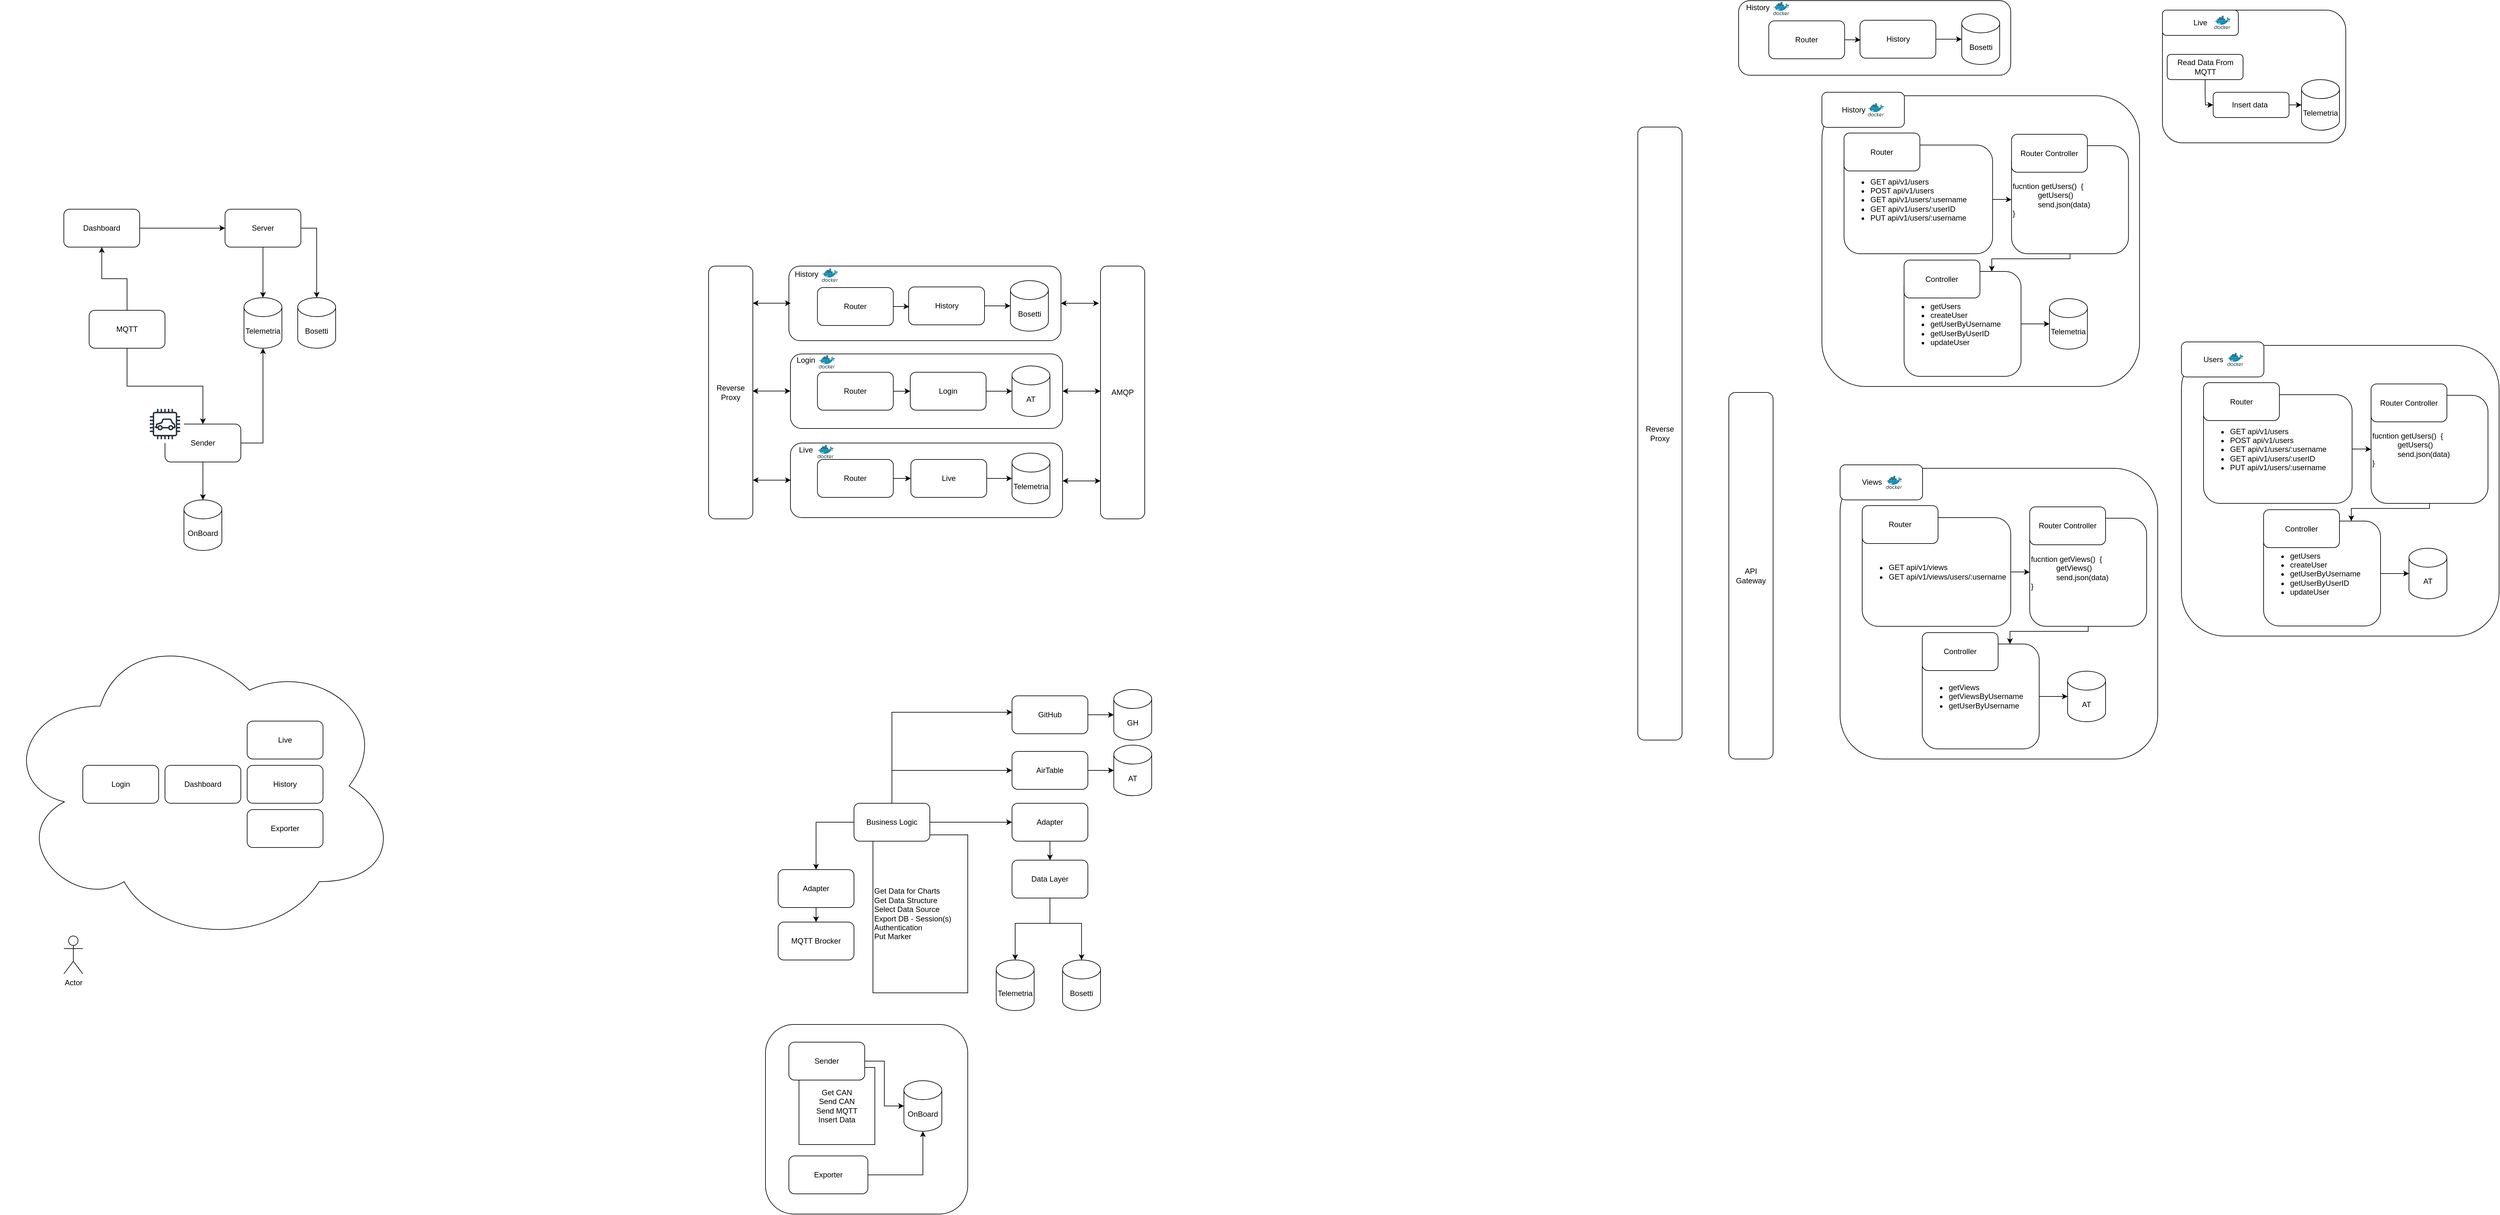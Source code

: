 <mxfile version="14.4.9" type="device"><diagram id="OLrGYEf47lAQ2E7xzSmT" name="Page-1"><mxGraphModel dx="4311" dy="2338" grid="1" gridSize="10" guides="1" tooltips="1" connect="1" arrows="1" fold="1" page="1" pageScale="1" pageWidth="850" pageHeight="1100" math="0" shadow="0"><root><mxCell id="0"/><mxCell id="1" parent="0"/><mxCell id="Q4ddRCu_6vm57bFwI37p-46" value="" style="rounded=1;whiteSpace=wrap;html=1;fillColor=none;" vertex="1" parent="1"><mxGeometry x="3430" y="-414.5" width="502.5" height="460" as="geometry"/></mxCell><mxCell id="Q4ddRCu_6vm57bFwI37p-58" value="" style="rounded=1;whiteSpace=wrap;html=1;fillColor=none;" vertex="1" parent="1"><mxGeometry x="2890" y="-220" width="502.5" height="460" as="geometry"/></mxCell><mxCell id="Q4ddRCu_6vm57bFwI37p-43" value="" style="edgeStyle=orthogonalEdgeStyle;rounded=0;orthogonalLoop=1;jettySize=auto;html=1;" edge="1" parent="1" source="Q4ddRCu_6vm57bFwI37p-39" target="Q4ddRCu_6vm57bFwI37p-40"><mxGeometry relative="1" as="geometry"/></mxCell><mxCell id="Q4ddRCu_6vm57bFwI37p-39" value="&lt;div style=&quot;text-align: justify&quot;&gt;&lt;ul&gt;&lt;li&gt;&lt;span&gt;GET api/v1/users&lt;/span&gt;&lt;/li&gt;&lt;li&gt;&lt;span&gt;POST api/v1/users&lt;/span&gt;&lt;/li&gt;&lt;li&gt;&lt;span&gt;GET api/v1/users/:username&lt;/span&gt;&lt;/li&gt;&lt;li&gt;&lt;span&gt;GET api/v1/users/:userID&lt;/span&gt;&lt;/li&gt;&lt;li&gt;&lt;span&gt;PUT api/v1/users/:username&lt;/span&gt;&lt;/li&gt;&lt;/ul&gt;&lt;/div&gt;" style="rounded=1;whiteSpace=wrap;html=1;align=left;" vertex="1" parent="1"><mxGeometry x="3465" y="-336.5" width="235" height="172" as="geometry"/></mxCell><mxCell id="Q4ddRCu_6vm57bFwI37p-38" value="" style="rounded=1;whiteSpace=wrap;html=1;fillColor=none;" vertex="1" parent="1"><mxGeometry x="3400" y="-945" width="290" height="210" as="geometry"/></mxCell><mxCell id="AoLztbrD8R_S6kmAyxuV-13" value="" style="rounded=1;whiteSpace=wrap;html=1;" parent="1" vertex="1"><mxGeometry x="1229.5" y="-401" width="430.5" height="118" as="geometry"/></mxCell><mxCell id="AoLztbrD8R_S6kmAyxuV-14" value="" style="rounded=1;whiteSpace=wrap;html=1;" parent="1" vertex="1"><mxGeometry x="1227" y="-540" width="430.5" height="118" as="geometry"/></mxCell><mxCell id="AoLztbrD8R_S6kmAyxuV-12" value="" style="rounded=1;whiteSpace=wrap;html=1;" parent="1" vertex="1"><mxGeometry x="1229.5" y="-260" width="430.5" height="118" as="geometry"/></mxCell><mxCell id="NQgidzCqqt5O9EqtgwEN-80" value="" style="rounded=1;whiteSpace=wrap;html=1;" parent="1" vertex="1"><mxGeometry x="1190" y="660" width="320" height="300" as="geometry"/></mxCell><mxCell id="NQgidzCqqt5O9EqtgwEN-123" value="Get CAN&lt;br&gt;Send CAN&lt;br&gt;Send MQTT&lt;br&gt;Insert Data&lt;br&gt;" style="rounded=0;whiteSpace=wrap;html=1;" parent="1" vertex="1"><mxGeometry x="1243" y="728" width="120" height="122" as="geometry"/></mxCell><mxCell id="NQgidzCqqt5O9EqtgwEN-109" value="Get Data for Charts&lt;br&gt;Get Data Structure&lt;br&gt;Select Data Source&lt;br&gt;Export DB - Session(s)&lt;br&gt;Authentication&lt;br&gt;Put Marker" style="rounded=0;whiteSpace=wrap;html=1;align=left;" parent="1" vertex="1"><mxGeometry x="1360" y="360" width="150" height="250" as="geometry"/></mxCell><mxCell id="NQgidzCqqt5O9EqtgwEN-97" value="" style="ellipse;shape=cloud;whiteSpace=wrap;html=1;" parent="1" vertex="1"><mxGeometry x="-20" y="30" width="630" height="505" as="geometry"/></mxCell><mxCell id="NQgidzCqqt5O9EqtgwEN-10" style="edgeStyle=orthogonalEdgeStyle;rounded=0;orthogonalLoop=1;jettySize=auto;html=1;entryX=0.5;entryY=1;entryDx=0;entryDy=0;entryPerimeter=0;" parent="1" source="NQgidzCqqt5O9EqtgwEN-1" target="NQgidzCqqt5O9EqtgwEN-4" edge="1"><mxGeometry relative="1" as="geometry"/></mxCell><mxCell id="NQgidzCqqt5O9EqtgwEN-25" style="edgeStyle=orthogonalEdgeStyle;rounded=0;orthogonalLoop=1;jettySize=auto;html=1;" parent="1" source="NQgidzCqqt5O9EqtgwEN-1" edge="1"><mxGeometry relative="1" as="geometry"><mxPoint x="300" y="-170" as="targetPoint"/></mxGeometry></mxCell><mxCell id="NQgidzCqqt5O9EqtgwEN-1" value="Sender" style="rounded=1;whiteSpace=wrap;html=1;" parent="1" vertex="1"><mxGeometry x="240" y="-290" width="120" height="60" as="geometry"/></mxCell><mxCell id="NQgidzCqqt5O9EqtgwEN-2" value="" style="outlineConnect=0;fontColor=#232F3E;gradientColor=none;strokeColor=#232F3E;fillColor=#ffffff;dashed=0;verticalLabelPosition=bottom;verticalAlign=top;align=center;html=1;fontSize=12;fontStyle=0;aspect=fixed;shape=mxgraph.aws4.resourceIcon;resIcon=mxgraph.aws4.car;" parent="1" vertex="1"><mxGeometry x="210" y="-320" width="60" height="60" as="geometry"/></mxCell><mxCell id="NQgidzCqqt5O9EqtgwEN-9" style="edgeStyle=orthogonalEdgeStyle;rounded=0;orthogonalLoop=1;jettySize=auto;html=1;" parent="1" source="NQgidzCqqt5O9EqtgwEN-3" target="NQgidzCqqt5O9EqtgwEN-5" edge="1"><mxGeometry relative="1" as="geometry"/></mxCell><mxCell id="NQgidzCqqt5O9EqtgwEN-3" value="Dashboard" style="rounded=1;whiteSpace=wrap;html=1;" parent="1" vertex="1"><mxGeometry x="80" y="-630" width="120" height="60" as="geometry"/></mxCell><mxCell id="NQgidzCqqt5O9EqtgwEN-4" value="Telemetria" style="shape=cylinder3;whiteSpace=wrap;html=1;boundedLbl=1;backgroundOutline=1;size=15;" parent="1" vertex="1"><mxGeometry x="365" y="-490" width="60" height="80" as="geometry"/></mxCell><mxCell id="NQgidzCqqt5O9EqtgwEN-11" style="edgeStyle=orthogonalEdgeStyle;rounded=0;orthogonalLoop=1;jettySize=auto;html=1;" parent="1" source="NQgidzCqqt5O9EqtgwEN-5" target="NQgidzCqqt5O9EqtgwEN-4" edge="1"><mxGeometry relative="1" as="geometry"/></mxCell><mxCell id="NQgidzCqqt5O9EqtgwEN-24" style="edgeStyle=orthogonalEdgeStyle;rounded=0;orthogonalLoop=1;jettySize=auto;html=1;" parent="1" source="NQgidzCqqt5O9EqtgwEN-5" target="NQgidzCqqt5O9EqtgwEN-23" edge="1"><mxGeometry relative="1" as="geometry"><Array as="points"><mxPoint x="480" y="-600"/></Array></mxGeometry></mxCell><mxCell id="NQgidzCqqt5O9EqtgwEN-5" value="Server" style="rounded=1;whiteSpace=wrap;html=1;" parent="1" vertex="1"><mxGeometry x="335" y="-630" width="120" height="60" as="geometry"/></mxCell><mxCell id="NQgidzCqqt5O9EqtgwEN-7" style="edgeStyle=orthogonalEdgeStyle;rounded=0;orthogonalLoop=1;jettySize=auto;html=1;" parent="1" source="NQgidzCqqt5O9EqtgwEN-6" target="NQgidzCqqt5O9EqtgwEN-3" edge="1"><mxGeometry relative="1" as="geometry"/></mxCell><mxCell id="NQgidzCqqt5O9EqtgwEN-8" style="edgeStyle=orthogonalEdgeStyle;rounded=0;orthogonalLoop=1;jettySize=auto;html=1;" parent="1" source="NQgidzCqqt5O9EqtgwEN-6" target="NQgidzCqqt5O9EqtgwEN-1" edge="1"><mxGeometry relative="1" as="geometry"/></mxCell><mxCell id="NQgidzCqqt5O9EqtgwEN-6" value="MQTT" style="rounded=1;whiteSpace=wrap;html=1;" parent="1" vertex="1"><mxGeometry x="120" y="-470" width="120" height="60" as="geometry"/></mxCell><mxCell id="NQgidzCqqt5O9EqtgwEN-23" value="Bosetti" style="shape=cylinder3;whiteSpace=wrap;html=1;boundedLbl=1;backgroundOutline=1;size=15;" parent="1" vertex="1"><mxGeometry x="450" y="-490" width="60" height="80" as="geometry"/></mxCell><mxCell id="NQgidzCqqt5O9EqtgwEN-26" value="OnBoard" style="shape=cylinder3;whiteSpace=wrap;html=1;boundedLbl=1;backgroundOutline=1;size=15;" parent="1" vertex="1"><mxGeometry x="270" y="-170" width="60" height="80" as="geometry"/></mxCell><mxCell id="NQgidzCqqt5O9EqtgwEN-32" value="Login" style="rounded=1;whiteSpace=wrap;html=1;" parent="1" vertex="1"><mxGeometry x="110" y="250" width="120" height="60" as="geometry"/></mxCell><mxCell id="NQgidzCqqt5O9EqtgwEN-33" value="Telemetria" style="shape=cylinder3;whiteSpace=wrap;html=1;boundedLbl=1;backgroundOutline=1;size=15;" parent="1" vertex="1"><mxGeometry x="1555" y="558" width="60" height="80" as="geometry"/></mxCell><mxCell id="NQgidzCqqt5O9EqtgwEN-51" style="edgeStyle=orthogonalEdgeStyle;rounded=0;orthogonalLoop=1;jettySize=auto;html=1;" parent="1" source="NQgidzCqqt5O9EqtgwEN-36" target="NQgidzCqqt5O9EqtgwEN-49" edge="1"><mxGeometry relative="1" as="geometry"/></mxCell><mxCell id="NQgidzCqqt5O9EqtgwEN-62" style="edgeStyle=orthogonalEdgeStyle;rounded=0;orthogonalLoop=1;jettySize=auto;html=1;entryX=0.003;entryY=0.434;entryDx=0;entryDy=0;entryPerimeter=0;" parent="1" source="NQgidzCqqt5O9EqtgwEN-36" target="NQgidzCqqt5O9EqtgwEN-61" edge="1"><mxGeometry relative="1" as="geometry"><Array as="points"><mxPoint x="1390" y="166"/></Array></mxGeometry></mxCell><mxCell id="NQgidzCqqt5O9EqtgwEN-108" style="edgeStyle=orthogonalEdgeStyle;rounded=0;orthogonalLoop=1;jettySize=auto;html=1;entryX=0;entryY=0.5;entryDx=0;entryDy=0;" parent="1" source="NQgidzCqqt5O9EqtgwEN-36" target="NQgidzCqqt5O9EqtgwEN-58" edge="1"><mxGeometry relative="1" as="geometry"><Array as="points"><mxPoint x="1390" y="258"/></Array></mxGeometry></mxCell><mxCell id="NQgidzCqqt5O9EqtgwEN-125" style="edgeStyle=orthogonalEdgeStyle;rounded=0;orthogonalLoop=1;jettySize=auto;html=1;" parent="1" source="NQgidzCqqt5O9EqtgwEN-36" target="NQgidzCqqt5O9EqtgwEN-117" edge="1"><mxGeometry relative="1" as="geometry"><Array as="points"><mxPoint x="1270" y="340"/></Array></mxGeometry></mxCell><mxCell id="NQgidzCqqt5O9EqtgwEN-36" value="Business Logic" style="rounded=1;whiteSpace=wrap;html=1;" parent="1" vertex="1"><mxGeometry x="1330" y="310" width="120" height="60" as="geometry"/></mxCell><mxCell id="NQgidzCqqt5O9EqtgwEN-40" value="Bosetti" style="shape=cylinder3;whiteSpace=wrap;html=1;boundedLbl=1;backgroundOutline=1;size=15;" parent="1" vertex="1"><mxGeometry x="1660" y="558" width="60" height="80" as="geometry"/></mxCell><mxCell id="NQgidzCqqt5O9EqtgwEN-52" style="edgeStyle=orthogonalEdgeStyle;rounded=0;orthogonalLoop=1;jettySize=auto;html=1;" parent="1" source="NQgidzCqqt5O9EqtgwEN-49" target="NQgidzCqqt5O9EqtgwEN-50" edge="1"><mxGeometry relative="1" as="geometry"/></mxCell><mxCell id="NQgidzCqqt5O9EqtgwEN-49" value="Adapter" style="rounded=1;whiteSpace=wrap;html=1;" parent="1" vertex="1"><mxGeometry x="1580" y="310" width="120" height="60" as="geometry"/></mxCell><mxCell id="NQgidzCqqt5O9EqtgwEN-53" style="edgeStyle=orthogonalEdgeStyle;rounded=0;orthogonalLoop=1;jettySize=auto;html=1;entryX=0.5;entryY=0;entryDx=0;entryDy=0;entryPerimeter=0;" parent="1" source="NQgidzCqqt5O9EqtgwEN-50" target="NQgidzCqqt5O9EqtgwEN-40" edge="1"><mxGeometry relative="1" as="geometry"><Array as="points"><mxPoint x="1640" y="500"/><mxPoint x="1690" y="500"/></Array></mxGeometry></mxCell><mxCell id="NQgidzCqqt5O9EqtgwEN-54" style="edgeStyle=orthogonalEdgeStyle;rounded=0;orthogonalLoop=1;jettySize=auto;html=1;entryX=0.5;entryY=0;entryDx=0;entryDy=0;entryPerimeter=0;" parent="1" source="NQgidzCqqt5O9EqtgwEN-50" target="NQgidzCqqt5O9EqtgwEN-33" edge="1"><mxGeometry relative="1" as="geometry"><Array as="points"><mxPoint x="1640" y="500"/><mxPoint x="1585" y="500"/></Array></mxGeometry></mxCell><mxCell id="NQgidzCqqt5O9EqtgwEN-50" value="Data Layer" style="rounded=1;whiteSpace=wrap;html=1;" parent="1" vertex="1"><mxGeometry x="1580" y="400" width="120" height="60" as="geometry"/></mxCell><mxCell id="NQgidzCqqt5O9EqtgwEN-55" value="Dashboard" style="rounded=1;whiteSpace=wrap;html=1;" parent="1" vertex="1"><mxGeometry x="240" y="250" width="120" height="60" as="geometry"/></mxCell><mxCell id="NQgidzCqqt5O9EqtgwEN-64" style="edgeStyle=orthogonalEdgeStyle;rounded=0;orthogonalLoop=1;jettySize=auto;html=1;" parent="1" source="NQgidzCqqt5O9EqtgwEN-58" target="NQgidzCqqt5O9EqtgwEN-63" edge="1"><mxGeometry relative="1" as="geometry"/></mxCell><mxCell id="NQgidzCqqt5O9EqtgwEN-58" value="AirTable" style="rounded=1;whiteSpace=wrap;html=1;" parent="1" vertex="1"><mxGeometry x="1580" y="228" width="120" height="60" as="geometry"/></mxCell><mxCell id="NQgidzCqqt5O9EqtgwEN-107" style="edgeStyle=orthogonalEdgeStyle;rounded=0;orthogonalLoop=1;jettySize=auto;html=1;entryX=0;entryY=0.5;entryDx=0;entryDy=0;entryPerimeter=0;" parent="1" source="NQgidzCqqt5O9EqtgwEN-61" target="NQgidzCqqt5O9EqtgwEN-106" edge="1"><mxGeometry relative="1" as="geometry"/></mxCell><mxCell id="NQgidzCqqt5O9EqtgwEN-61" value="GitHub" style="rounded=1;whiteSpace=wrap;html=1;" parent="1" vertex="1"><mxGeometry x="1580" y="140" width="120" height="60" as="geometry"/></mxCell><mxCell id="NQgidzCqqt5O9EqtgwEN-63" value="AT" style="shape=cylinder3;whiteSpace=wrap;html=1;boundedLbl=1;backgroundOutline=1;size=15;" parent="1" vertex="1"><mxGeometry x="1741" y="218" width="60" height="80" as="geometry"/></mxCell><mxCell id="NQgidzCqqt5O9EqtgwEN-65" value="Live" style="rounded=1;whiteSpace=wrap;html=1;" parent="1" vertex="1"><mxGeometry x="370" y="180" width="120" height="60" as="geometry"/></mxCell><mxCell id="NQgidzCqqt5O9EqtgwEN-81" style="edgeStyle=orthogonalEdgeStyle;rounded=0;orthogonalLoop=1;jettySize=auto;html=1;entryX=0;entryY=0.5;entryDx=0;entryDy=0;entryPerimeter=0;" parent="1" source="NQgidzCqqt5O9EqtgwEN-82" target="NQgidzCqqt5O9EqtgwEN-84" edge="1"><mxGeometry relative="1" as="geometry"/></mxCell><mxCell id="NQgidzCqqt5O9EqtgwEN-82" value="Sender" style="rounded=1;whiteSpace=wrap;html=1;" parent="1" vertex="1"><mxGeometry x="1227" y="688" width="120" height="60" as="geometry"/></mxCell><mxCell id="NQgidzCqqt5O9EqtgwEN-84" value="OnBoard" style="shape=cylinder3;whiteSpace=wrap;html=1;boundedLbl=1;backgroundOutline=1;size=15;" parent="1" vertex="1"><mxGeometry x="1409" y="749" width="60" height="80" as="geometry"/></mxCell><mxCell id="NQgidzCqqt5O9EqtgwEN-85" style="edgeStyle=orthogonalEdgeStyle;rounded=0;orthogonalLoop=1;jettySize=auto;html=1;" parent="1" source="NQgidzCqqt5O9EqtgwEN-86" target="NQgidzCqqt5O9EqtgwEN-84" edge="1"><mxGeometry relative="1" as="geometry"/></mxCell><mxCell id="NQgidzCqqt5O9EqtgwEN-86" value="Exporter" style="rounded=1;whiteSpace=wrap;html=1;" parent="1" vertex="1"><mxGeometry x="1227" y="868" width="125" height="60" as="geometry"/></mxCell><mxCell id="NQgidzCqqt5O9EqtgwEN-100" value="Actor" style="shape=umlActor;verticalLabelPosition=bottom;verticalAlign=top;html=1;outlineConnect=0;" parent="1" vertex="1"><mxGeometry x="80" y="520" width="30" height="60" as="geometry"/></mxCell><mxCell id="NQgidzCqqt5O9EqtgwEN-101" value="Exporter" style="rounded=1;whiteSpace=wrap;html=1;" parent="1" vertex="1"><mxGeometry x="370" y="320" width="120" height="60" as="geometry"/></mxCell><mxCell id="NQgidzCqqt5O9EqtgwEN-102" value="History" style="rounded=1;whiteSpace=wrap;html=1;" parent="1" vertex="1"><mxGeometry x="370" y="250" width="120" height="60" as="geometry"/></mxCell><mxCell id="NQgidzCqqt5O9EqtgwEN-106" value="GH" style="shape=cylinder3;whiteSpace=wrap;html=1;boundedLbl=1;backgroundOutline=1;size=15;" parent="1" vertex="1"><mxGeometry x="1741" y="130" width="60" height="80" as="geometry"/></mxCell><mxCell id="NQgidzCqqt5O9EqtgwEN-115" value="MQTT Brocker" style="rounded=1;whiteSpace=wrap;html=1;" parent="1" vertex="1"><mxGeometry x="1210" y="498" width="120" height="60" as="geometry"/></mxCell><mxCell id="NQgidzCqqt5O9EqtgwEN-116" style="edgeStyle=orthogonalEdgeStyle;rounded=0;orthogonalLoop=1;jettySize=auto;html=1;" parent="1" source="NQgidzCqqt5O9EqtgwEN-117" target="NQgidzCqqt5O9EqtgwEN-115" edge="1"><mxGeometry relative="1" as="geometry"/></mxCell><mxCell id="NQgidzCqqt5O9EqtgwEN-117" value="Adapter" style="rounded=1;whiteSpace=wrap;html=1;" parent="1" vertex="1"><mxGeometry x="1210" y="415" width="120" height="60" as="geometry"/></mxCell><mxCell id="NQgidzCqqt5O9EqtgwEN-124" value="" style="shape=image;html=1;verticalAlign=top;verticalLabelPosition=bottom;labelBackgroundColor=#ffffff;imageAspect=0;aspect=fixed;image=https://cdn4.iconfinder.com/data/icons/logos-and-brands/512/272_Raspberry_Pi_logo-128.png" parent="1" vertex="1"><mxGeometry x="1170" y="630" width="69" height="69" as="geometry"/></mxCell><mxCell id="AoLztbrD8R_S6kmAyxuV-10" value="" style="edgeStyle=orthogonalEdgeStyle;rounded=0;orthogonalLoop=1;jettySize=auto;html=1;" parent="1" source="AoLztbrD8R_S6kmAyxuV-2" target="AoLztbrD8R_S6kmAyxuV-9" edge="1"><mxGeometry relative="1" as="geometry"/></mxCell><mxCell id="AoLztbrD8R_S6kmAyxuV-2" value="Live" style="rounded=1;whiteSpace=wrap;html=1;" parent="1" vertex="1"><mxGeometry x="1420" y="-234" width="120" height="60" as="geometry"/></mxCell><mxCell id="AoLztbrD8R_S6kmAyxuV-3" style="edgeStyle=orthogonalEdgeStyle;rounded=0;orthogonalLoop=1;jettySize=auto;html=1;" parent="1" source="AoLztbrD8R_S6kmAyxuV-4" target="AoLztbrD8R_S6kmAyxuV-7" edge="1"><mxGeometry relative="1" as="geometry"/></mxCell><mxCell id="AoLztbrD8R_S6kmAyxuV-4" value="Login" style="rounded=1;whiteSpace=wrap;html=1;" parent="1" vertex="1"><mxGeometry x="1419" y="-372" width="120" height="60" as="geometry"/></mxCell><mxCell id="AoLztbrD8R_S6kmAyxuV-5" style="edgeStyle=orthogonalEdgeStyle;rounded=0;orthogonalLoop=1;jettySize=auto;html=1;entryX=0;entryY=0.5;entryDx=0;entryDy=0;entryPerimeter=0;" parent="1" source="AoLztbrD8R_S6kmAyxuV-6" target="AoLztbrD8R_S6kmAyxuV-8" edge="1"><mxGeometry relative="1" as="geometry"/></mxCell><mxCell id="AoLztbrD8R_S6kmAyxuV-6" value="History" style="rounded=1;whiteSpace=wrap;html=1;" parent="1" vertex="1"><mxGeometry x="1416.5" y="-507" width="120" height="60" as="geometry"/></mxCell><mxCell id="AoLztbrD8R_S6kmAyxuV-7" value="AT" style="shape=cylinder3;whiteSpace=wrap;html=1;boundedLbl=1;backgroundOutline=1;size=15;" parent="1" vertex="1"><mxGeometry x="1580" y="-382" width="60" height="80" as="geometry"/></mxCell><mxCell id="AoLztbrD8R_S6kmAyxuV-8" value="Bosetti" style="shape=cylinder3;whiteSpace=wrap;html=1;boundedLbl=1;backgroundOutline=1;size=15;" parent="1" vertex="1"><mxGeometry x="1577.5" y="-517" width="60" height="80" as="geometry"/></mxCell><mxCell id="AoLztbrD8R_S6kmAyxuV-9" value="Telemetria" style="shape=cylinder3;whiteSpace=wrap;html=1;boundedLbl=1;backgroundOutline=1;size=15;" parent="1" vertex="1"><mxGeometry x="1580" y="-244" width="60" height="80" as="geometry"/></mxCell><mxCell id="AoLztbrD8R_S6kmAyxuV-11" value="AMQP" style="rounded=1;whiteSpace=wrap;html=1;" parent="1" vertex="1"><mxGeometry x="1720" y="-540" width="70" height="400" as="geometry"/></mxCell><mxCell id="AoLztbrD8R_S6kmAyxuV-15" value="Reverse&lt;br&gt;Proxy" style="rounded=1;whiteSpace=wrap;html=1;" parent="1" vertex="1"><mxGeometry x="1100" y="-540" width="70" height="400" as="geometry"/></mxCell><mxCell id="AoLztbrD8R_S6kmAyxuV-19" value="" style="endArrow=classic;startArrow=classic;html=1;entryX=0;entryY=0.85;entryDx=0;entryDy=0;entryPerimeter=0;" parent="1" target="AoLztbrD8R_S6kmAyxuV-11" edge="1"><mxGeometry width="50" height="50" relative="1" as="geometry"><mxPoint x="1660" y="-200" as="sourcePoint"/><mxPoint x="1710" y="-250" as="targetPoint"/></mxGeometry></mxCell><mxCell id="AoLztbrD8R_S6kmAyxuV-20" value="" style="endArrow=classic;startArrow=classic;html=1;entryX=0;entryY=0.85;entryDx=0;entryDy=0;entryPerimeter=0;" parent="1" edge="1"><mxGeometry width="50" height="50" relative="1" as="geometry"><mxPoint x="1660" y="-342.12" as="sourcePoint"/><mxPoint x="1720" y="-342.12" as="targetPoint"/></mxGeometry></mxCell><mxCell id="AoLztbrD8R_S6kmAyxuV-21" value="" style="endArrow=classic;startArrow=classic;html=1;entryX=0;entryY=0.85;entryDx=0;entryDy=0;entryPerimeter=0;" parent="1" edge="1"><mxGeometry width="50" height="50" relative="1" as="geometry"><mxPoint x="1657.5" y="-481.12" as="sourcePoint"/><mxPoint x="1717.5" y="-481.12" as="targetPoint"/></mxGeometry></mxCell><mxCell id="AoLztbrD8R_S6kmAyxuV-22" value="" style="endArrow=classic;startArrow=classic;html=1;entryX=0;entryY=0.85;entryDx=0;entryDy=0;entryPerimeter=0;" parent="1" edge="1"><mxGeometry width="50" height="50" relative="1" as="geometry"><mxPoint x="1169.5" y="-342.29" as="sourcePoint"/><mxPoint x="1229.5" y="-342.29" as="targetPoint"/></mxGeometry></mxCell><mxCell id="AoLztbrD8R_S6kmAyxuV-23" value="" style="endArrow=classic;startArrow=classic;html=1;entryX=0;entryY=0.85;entryDx=0;entryDy=0;entryPerimeter=0;" parent="1" edge="1"><mxGeometry width="50" height="50" relative="1" as="geometry"><mxPoint x="1170" y="-481.29" as="sourcePoint"/><mxPoint x="1230" y="-481.29" as="targetPoint"/></mxGeometry></mxCell><mxCell id="AoLztbrD8R_S6kmAyxuV-24" value="" style="endArrow=classic;startArrow=classic;html=1;entryX=0;entryY=0.85;entryDx=0;entryDy=0;entryPerimeter=0;" parent="1" edge="1"><mxGeometry width="50" height="50" relative="1" as="geometry"><mxPoint x="1170" y="-201.29" as="sourcePoint"/><mxPoint x="1230" y="-201.29" as="targetPoint"/></mxGeometry></mxCell><mxCell id="AoLztbrD8R_S6kmAyxuV-25" value="History" style="text;html=1;strokeColor=none;fillColor=none;align=center;verticalAlign=middle;whiteSpace=wrap;rounded=0;" parent="1" vertex="1"><mxGeometry x="1235" y="-537" width="40" height="20" as="geometry"/></mxCell><mxCell id="AoLztbrD8R_S6kmAyxuV-26" value="Login" style="text;html=1;strokeColor=none;fillColor=none;align=center;verticalAlign=middle;whiteSpace=wrap;rounded=0;" parent="1" vertex="1"><mxGeometry x="1234.2" y="-401" width="40" height="20" as="geometry"/></mxCell><mxCell id="AoLztbrD8R_S6kmAyxuV-27" value="Live" style="text;html=1;strokeColor=none;fillColor=none;align=center;verticalAlign=middle;whiteSpace=wrap;rounded=0;" parent="1" vertex="1"><mxGeometry x="1234.2" y="-259" width="40" height="20" as="geometry"/></mxCell><mxCell id="AoLztbrD8R_S6kmAyxuV-29" value="" style="aspect=fixed;html=1;points=[];align=center;image;fontSize=12;image=img/lib/mscae/Docker.svg;" parent="1" vertex="1"><mxGeometry x="1279.0" y="-536" width="25.61" height="21" as="geometry"/></mxCell><mxCell id="AoLztbrD8R_S6kmAyxuV-30" value="" style="aspect=fixed;html=1;points=[];align=center;image;fontSize=12;image=img/lib/mscae/Docker.svg;" parent="1" vertex="1"><mxGeometry x="1274.2" y="-399" width="25.61" height="21" as="geometry"/></mxCell><mxCell id="AoLztbrD8R_S6kmAyxuV-31" value="" style="aspect=fixed;html=1;points=[];align=center;image;fontSize=12;image=img/lib/mscae/Docker.svg;" parent="1" vertex="1"><mxGeometry x="1272.2" y="-257" width="25.61" height="21" as="geometry"/></mxCell><mxCell id="AoLztbrD8R_S6kmAyxuV-37" value="" style="shape=image;html=1;verticalAlign=top;verticalLabelPosition=bottom;labelBackgroundColor=#ffffff;imageAspect=0;aspect=fixed;image=https://cdn4.iconfinder.com/data/icons/logos-brands-5/24/nginx-128.png" parent="1" vertex="1"><mxGeometry x="1103" y="-537" width="30" height="30" as="geometry"/></mxCell><mxCell id="AoLztbrD8R_S6kmAyxuV-45" style="edgeStyle=orthogonalEdgeStyle;rounded=0;orthogonalLoop=1;jettySize=auto;html=1;entryX=0.008;entryY=0.523;entryDx=0;entryDy=0;entryPerimeter=0;" parent="1" source="AoLztbrD8R_S6kmAyxuV-39" target="AoLztbrD8R_S6kmAyxuV-6" edge="1"><mxGeometry relative="1" as="geometry"/></mxCell><mxCell id="AoLztbrD8R_S6kmAyxuV-39" value="Router" style="rounded=1;whiteSpace=wrap;html=1;" parent="1" vertex="1"><mxGeometry x="1272.2" y="-506" width="120" height="60" as="geometry"/></mxCell><mxCell id="AoLztbrD8R_S6kmAyxuV-44" style="edgeStyle=orthogonalEdgeStyle;rounded=0;orthogonalLoop=1;jettySize=auto;html=1;" parent="1" source="AoLztbrD8R_S6kmAyxuV-40" target="AoLztbrD8R_S6kmAyxuV-4" edge="1"><mxGeometry relative="1" as="geometry"/></mxCell><mxCell id="AoLztbrD8R_S6kmAyxuV-40" value="Router" style="rounded=1;whiteSpace=wrap;html=1;" parent="1" vertex="1"><mxGeometry x="1272.2" y="-372" width="120" height="60" as="geometry"/></mxCell><mxCell id="AoLztbrD8R_S6kmAyxuV-42" value="" style="edgeStyle=orthogonalEdgeStyle;rounded=0;orthogonalLoop=1;jettySize=auto;html=1;" parent="1" source="AoLztbrD8R_S6kmAyxuV-41" target="AoLztbrD8R_S6kmAyxuV-2" edge="1"><mxGeometry relative="1" as="geometry"/></mxCell><mxCell id="AoLztbrD8R_S6kmAyxuV-41" value="Router" style="rounded=1;whiteSpace=wrap;html=1;" parent="1" vertex="1"><mxGeometry x="1272.2" y="-234" width="120" height="60" as="geometry"/></mxCell><mxCell id="Q4ddRCu_6vm57bFwI37p-2" value="" style="rounded=1;whiteSpace=wrap;html=1;" vertex="1" parent="1"><mxGeometry x="2729.5" y="-960" width="430.5" height="118" as="geometry"/></mxCell><mxCell id="Q4ddRCu_6vm57bFwI37p-5" value="Live" style="rounded=1;whiteSpace=wrap;html=1;" vertex="1" parent="1"><mxGeometry x="3400" y="-945" width="120" height="40" as="geometry"/></mxCell><mxCell id="Q4ddRCu_6vm57bFwI37p-8" style="edgeStyle=orthogonalEdgeStyle;rounded=0;orthogonalLoop=1;jettySize=auto;html=1;entryX=0;entryY=0.5;entryDx=0;entryDy=0;entryPerimeter=0;" edge="1" source="Q4ddRCu_6vm57bFwI37p-9" target="Q4ddRCu_6vm57bFwI37p-11" parent="1"><mxGeometry relative="1" as="geometry"/></mxCell><mxCell id="Q4ddRCu_6vm57bFwI37p-9" value="History" style="rounded=1;whiteSpace=wrap;html=1;" vertex="1" parent="1"><mxGeometry x="2921.5" y="-929" width="120" height="60" as="geometry"/></mxCell><mxCell id="Q4ddRCu_6vm57bFwI37p-10" value="AT" style="shape=cylinder3;whiteSpace=wrap;html=1;boundedLbl=1;backgroundOutline=1;size=15;" vertex="1" parent="1"><mxGeometry x="3790" y="-93.5" width="60" height="80" as="geometry"/></mxCell><mxCell id="Q4ddRCu_6vm57bFwI37p-11" value="Bosetti" style="shape=cylinder3;whiteSpace=wrap;html=1;boundedLbl=1;backgroundOutline=1;size=15;" vertex="1" parent="1"><mxGeometry x="3082.5" y="-939" width="60" height="80" as="geometry"/></mxCell><mxCell id="Q4ddRCu_6vm57bFwI37p-12" value="Telemetria" style="shape=cylinder3;whiteSpace=wrap;html=1;boundedLbl=1;backgroundOutline=1;size=15;" vertex="1" parent="1"><mxGeometry x="3620" y="-835" width="60" height="80" as="geometry"/></mxCell><mxCell id="Q4ddRCu_6vm57bFwI37p-14" value="Reverse&lt;br&gt;Proxy" style="rounded=1;whiteSpace=wrap;html=1;" vertex="1" parent="1"><mxGeometry x="2570" y="-760" width="70" height="970" as="geometry"/></mxCell><mxCell id="Q4ddRCu_6vm57bFwI37p-21" value="History" style="text;html=1;strokeColor=none;fillColor=none;align=center;verticalAlign=middle;whiteSpace=wrap;rounded=0;" vertex="1" parent="1"><mxGeometry x="2740" y="-959" width="40" height="20" as="geometry"/></mxCell><mxCell id="Q4ddRCu_6vm57bFwI37p-24" value="" style="aspect=fixed;html=1;points=[];align=center;image;fontSize=12;image=img/lib/mscae/Docker.svg;" vertex="1" parent="1"><mxGeometry x="2784" y="-958" width="25.61" height="21" as="geometry"/></mxCell><mxCell id="Q4ddRCu_6vm57bFwI37p-26" value="" style="aspect=fixed;html=1;points=[];align=center;image;fontSize=12;image=img/lib/mscae/Docker.svg;" vertex="1" parent="1"><mxGeometry x="3481.95" y="-936" width="25.61" height="21" as="geometry"/></mxCell><mxCell id="Q4ddRCu_6vm57bFwI37p-27" value="" style="shape=image;html=1;verticalAlign=top;verticalLabelPosition=bottom;labelBackgroundColor=#ffffff;imageAspect=0;aspect=fixed;image=https://cdn4.iconfinder.com/data/icons/logos-brands-5/24/nginx-128.png" vertex="1" parent="1"><mxGeometry x="2590" y="-743" width="30" height="30" as="geometry"/></mxCell><mxCell id="Q4ddRCu_6vm57bFwI37p-28" style="edgeStyle=orthogonalEdgeStyle;rounded=0;orthogonalLoop=1;jettySize=auto;html=1;entryX=0.008;entryY=0.523;entryDx=0;entryDy=0;entryPerimeter=0;" edge="1" source="Q4ddRCu_6vm57bFwI37p-29" target="Q4ddRCu_6vm57bFwI37p-9" parent="1"><mxGeometry relative="1" as="geometry"/></mxCell><mxCell id="Q4ddRCu_6vm57bFwI37p-29" value="Router" style="rounded=1;whiteSpace=wrap;html=1;" vertex="1" parent="1"><mxGeometry x="2777.2" y="-928" width="120" height="60" as="geometry"/></mxCell><mxCell id="Q4ddRCu_6vm57bFwI37p-31" value="Router" style="rounded=1;whiteSpace=wrap;html=1;" vertex="1" parent="1"><mxGeometry x="3465" y="-355.5" width="120" height="60" as="geometry"/></mxCell><mxCell id="Q4ddRCu_6vm57bFwI37p-36" style="edgeStyle=orthogonalEdgeStyle;rounded=0;orthogonalLoop=1;jettySize=auto;html=1;entryX=0;entryY=0.5;entryDx=0;entryDy=0;" edge="1" parent="1" source="Q4ddRCu_6vm57bFwI37p-34" target="Q4ddRCu_6vm57bFwI37p-35"><mxGeometry relative="1" as="geometry"><Array as="points"><mxPoint x="3468" y="-815"/><mxPoint x="3468" y="-815"/><mxPoint x="3468" y="-795"/></Array></mxGeometry></mxCell><mxCell id="Q4ddRCu_6vm57bFwI37p-34" value="Read Data From MQTT" style="rounded=1;whiteSpace=wrap;html=1;" vertex="1" parent="1"><mxGeometry x="3407.5" y="-875" width="120" height="40" as="geometry"/></mxCell><mxCell id="Q4ddRCu_6vm57bFwI37p-37" value="" style="edgeStyle=orthogonalEdgeStyle;rounded=0;orthogonalLoop=1;jettySize=auto;html=1;" edge="1" parent="1" source="Q4ddRCu_6vm57bFwI37p-35" target="Q4ddRCu_6vm57bFwI37p-12"><mxGeometry relative="1" as="geometry"/></mxCell><mxCell id="Q4ddRCu_6vm57bFwI37p-35" value="Insert data&amp;nbsp;" style="rounded=1;whiteSpace=wrap;html=1;" vertex="1" parent="1"><mxGeometry x="3480.25" y="-815" width="120" height="40" as="geometry"/></mxCell><mxCell id="Q4ddRCu_6vm57bFwI37p-45" value="" style="edgeStyle=orthogonalEdgeStyle;rounded=0;orthogonalLoop=1;jettySize=auto;html=1;entryX=0.75;entryY=0;entryDx=0;entryDy=0;" edge="1" parent="1" source="Q4ddRCu_6vm57bFwI37p-40" target="Q4ddRCu_6vm57bFwI37p-41"><mxGeometry relative="1" as="geometry"><Array as="points"><mxPoint x="3823" y="-156.5"/><mxPoint x="3699" y="-156.5"/></Array></mxGeometry></mxCell><mxCell id="Q4ddRCu_6vm57bFwI37p-40" value="&lt;div style=&quot;text-align: justify&quot;&gt;&lt;span&gt;&lt;br&gt;&lt;/span&gt;&lt;/div&gt;&lt;div style=&quot;text-align: justify&quot;&gt;&lt;span&gt;&lt;br&gt;&lt;/span&gt;&lt;/div&gt;&lt;div style=&quot;text-align: justify&quot;&gt;&lt;span&gt;fucntion getUsers()&amp;nbsp; {&lt;/span&gt;&lt;br&gt;&lt;/div&gt;&lt;blockquote style=&quot;margin: 0 0 0 40px ; border: none ; padding: 0px&quot;&gt;&lt;div&gt;&lt;span&gt;getUsers()&lt;/span&gt;&lt;/div&gt;&lt;div&gt;send.json(data)&lt;/div&gt;&lt;/blockquote&gt;&lt;div style=&quot;text-align: justify&quot;&gt;}&lt;/div&gt;&lt;div style=&quot;text-align: justify&quot;&gt;&lt;span&gt;&lt;br&gt;&lt;/span&gt;&lt;/div&gt;&lt;div style=&quot;text-align: justify&quot;&gt;&lt;span&gt;&lt;br&gt;&lt;/span&gt;&lt;/div&gt;" style="rounded=1;whiteSpace=wrap;html=1;align=left;" vertex="1" parent="1"><mxGeometry x="3730" y="-335.5" width="185" height="171" as="geometry"/></mxCell><mxCell id="Q4ddRCu_6vm57bFwI37p-7" value="Router Controller" style="rounded=1;whiteSpace=wrap;html=1;" vertex="1" parent="1"><mxGeometry x="3730" y="-353.5" width="120" height="60" as="geometry"/></mxCell><mxCell id="Q4ddRCu_6vm57bFwI37p-44" value="" style="edgeStyle=orthogonalEdgeStyle;rounded=0;orthogonalLoop=1;jettySize=auto;html=1;" edge="1" parent="1" source="Q4ddRCu_6vm57bFwI37p-41" target="Q4ddRCu_6vm57bFwI37p-10"><mxGeometry relative="1" as="geometry"/></mxCell><mxCell id="Q4ddRCu_6vm57bFwI37p-41" value="&lt;div style=&quot;text-align: justify&quot;&gt;&lt;ul&gt;&lt;li&gt;&lt;span&gt;getUsers&lt;/span&gt;&lt;/li&gt;&lt;li&gt;&lt;span&gt;createUser&lt;/span&gt;&lt;/li&gt;&lt;li&gt;&lt;span&gt;getUserByUsername&lt;/span&gt;&lt;/li&gt;&lt;li&gt;getUserByUserID&lt;/li&gt;&lt;li&gt;&lt;span&gt;updateUser&lt;/span&gt;&lt;/li&gt;&lt;/ul&gt;&lt;/div&gt;" style="rounded=1;whiteSpace=wrap;html=1;align=left;" vertex="1" parent="1"><mxGeometry x="3560" y="-136.5" width="185" height="166" as="geometry"/></mxCell><mxCell id="Q4ddRCu_6vm57bFwI37p-42" value="Controller" style="rounded=1;whiteSpace=wrap;html=1;" vertex="1" parent="1"><mxGeometry x="3560" y="-154.5" width="120" height="60" as="geometry"/></mxCell><mxCell id="Q4ddRCu_6vm57bFwI37p-1" value="" style="rounded=1;whiteSpace=wrap;html=1;fillColor=#FFFFFF;" vertex="1" parent="1"><mxGeometry x="3430" y="-420" width="130.5" height="55.5" as="geometry"/></mxCell><mxCell id="Q4ddRCu_6vm57bFwI37p-22" value="Users" style="text;html=1;strokeColor=none;fillColor=none;align=center;verticalAlign=middle;whiteSpace=wrap;rounded=0;" vertex="1" parent="1"><mxGeometry x="3457.69" y="-403.44" width="44.75" height="22.38" as="geometry"/></mxCell><mxCell id="Q4ddRCu_6vm57bFwI37p-25" value="" style="aspect=fixed;html=1;points=[];align=center;image;fontSize=12;image=img/lib/mscae/Docker.svg;" vertex="1" parent="1"><mxGeometry x="3502.44" y="-402.75" width="25.61" height="21" as="geometry"/></mxCell><mxCell id="Q4ddRCu_6vm57bFwI37p-48" value="" style="edgeStyle=orthogonalEdgeStyle;rounded=0;orthogonalLoop=1;jettySize=auto;html=1;" edge="1" source="Q4ddRCu_6vm57bFwI37p-49" target="Q4ddRCu_6vm57bFwI37p-53" parent="1"><mxGeometry relative="1" as="geometry"/></mxCell><mxCell id="Q4ddRCu_6vm57bFwI37p-49" value="&lt;div style=&quot;text-align: justify&quot;&gt;&lt;ul&gt;&lt;li&gt;&lt;span&gt;GET api/v1/views&lt;/span&gt;&lt;/li&gt;&lt;li&gt;&lt;span&gt;GET api/v1/views/users/:username&lt;/span&gt;&lt;/li&gt;&lt;/ul&gt;&lt;/div&gt;" style="rounded=1;whiteSpace=wrap;html=1;align=left;" vertex="1" parent="1"><mxGeometry x="2925" y="-142" width="235" height="172" as="geometry"/></mxCell><mxCell id="Q4ddRCu_6vm57bFwI37p-50" value="AT" style="shape=cylinder3;whiteSpace=wrap;html=1;boundedLbl=1;backgroundOutline=1;size=15;" vertex="1" parent="1"><mxGeometry x="3250" y="101" width="60" height="80" as="geometry"/></mxCell><mxCell id="Q4ddRCu_6vm57bFwI37p-51" value="Router" style="rounded=1;whiteSpace=wrap;html=1;" vertex="1" parent="1"><mxGeometry x="2925" y="-161" width="120" height="60" as="geometry"/></mxCell><mxCell id="Q4ddRCu_6vm57bFwI37p-52" value="" style="edgeStyle=orthogonalEdgeStyle;rounded=0;orthogonalLoop=1;jettySize=auto;html=1;entryX=0.75;entryY=0;entryDx=0;entryDy=0;" edge="1" source="Q4ddRCu_6vm57bFwI37p-53" target="Q4ddRCu_6vm57bFwI37p-56" parent="1"><mxGeometry relative="1" as="geometry"><Array as="points"><mxPoint x="3283" y="38"/><mxPoint x="3159" y="38"/></Array></mxGeometry></mxCell><mxCell id="Q4ddRCu_6vm57bFwI37p-53" value="&lt;div style=&quot;text-align: justify&quot;&gt;&lt;span&gt;&lt;br&gt;&lt;/span&gt;&lt;/div&gt;&lt;div style=&quot;text-align: justify&quot;&gt;&lt;span&gt;&lt;br&gt;&lt;/span&gt;&lt;/div&gt;&lt;div style=&quot;text-align: justify&quot;&gt;&lt;span&gt;fucntion getViews()&amp;nbsp; {&lt;/span&gt;&lt;br&gt;&lt;/div&gt;&lt;blockquote style=&quot;margin: 0 0 0 40px ; border: none ; padding: 0px&quot;&gt;&lt;div&gt;&lt;span&gt;getViews()&lt;/span&gt;&lt;/div&gt;&lt;div&gt;send.json(data)&lt;/div&gt;&lt;/blockquote&gt;&lt;div style=&quot;text-align: justify&quot;&gt;}&lt;/div&gt;&lt;div style=&quot;text-align: justify&quot;&gt;&lt;span&gt;&lt;br&gt;&lt;/span&gt;&lt;/div&gt;&lt;div style=&quot;text-align: justify&quot;&gt;&lt;span&gt;&lt;br&gt;&lt;/span&gt;&lt;/div&gt;" style="rounded=1;whiteSpace=wrap;html=1;align=left;" vertex="1" parent="1"><mxGeometry x="3190" y="-141" width="185" height="171" as="geometry"/></mxCell><mxCell id="Q4ddRCu_6vm57bFwI37p-54" value="Router Controller" style="rounded=1;whiteSpace=wrap;html=1;" vertex="1" parent="1"><mxGeometry x="3190" y="-159" width="120" height="60" as="geometry"/></mxCell><mxCell id="Q4ddRCu_6vm57bFwI37p-55" value="" style="edgeStyle=orthogonalEdgeStyle;rounded=0;orthogonalLoop=1;jettySize=auto;html=1;" edge="1" source="Q4ddRCu_6vm57bFwI37p-56" target="Q4ddRCu_6vm57bFwI37p-50" parent="1"><mxGeometry relative="1" as="geometry"/></mxCell><mxCell id="Q4ddRCu_6vm57bFwI37p-56" value="&lt;div style=&quot;text-align: justify&quot;&gt;&lt;ul&gt;&lt;li&gt;&lt;span&gt;getViews&lt;/span&gt;&lt;/li&gt;&lt;li&gt;&lt;span&gt;getViewsByUsername&lt;/span&gt;&lt;/li&gt;&lt;li&gt;&lt;span&gt;getUserByUsername&lt;/span&gt;&lt;/li&gt;&lt;/ul&gt;&lt;/div&gt;" style="rounded=1;whiteSpace=wrap;html=1;align=left;" vertex="1" parent="1"><mxGeometry x="3020" y="58" width="185" height="166" as="geometry"/></mxCell><mxCell id="Q4ddRCu_6vm57bFwI37p-57" value="Controller" style="rounded=1;whiteSpace=wrap;html=1;" vertex="1" parent="1"><mxGeometry x="3020" y="40" width="120" height="60" as="geometry"/></mxCell><mxCell id="Q4ddRCu_6vm57bFwI37p-59" value="" style="rounded=1;whiteSpace=wrap;html=1;fillColor=#FFFFFF;" vertex="1" parent="1"><mxGeometry x="2890" y="-225.5" width="130.5" height="55.5" as="geometry"/></mxCell><mxCell id="Q4ddRCu_6vm57bFwI37p-60" value="Views" style="text;html=1;strokeColor=none;fillColor=none;align=center;verticalAlign=middle;whiteSpace=wrap;rounded=0;" vertex="1" parent="1"><mxGeometry x="2917.69" y="-208.94" width="44.75" height="22.38" as="geometry"/></mxCell><mxCell id="Q4ddRCu_6vm57bFwI37p-61" value="" style="aspect=fixed;html=1;points=[];align=center;image;fontSize=12;image=img/lib/mscae/Docker.svg;" vertex="1" parent="1"><mxGeometry x="2962.44" y="-208.25" width="25.61" height="21" as="geometry"/></mxCell><mxCell id="Q4ddRCu_6vm57bFwI37p-62" value="" style="rounded=1;whiteSpace=wrap;html=1;fillColor=none;" vertex="1" parent="1"><mxGeometry x="2861.25" y="-809.5" width="502.5" height="460" as="geometry"/></mxCell><mxCell id="Q4ddRCu_6vm57bFwI37p-63" value="" style="edgeStyle=orthogonalEdgeStyle;rounded=0;orthogonalLoop=1;jettySize=auto;html=1;" edge="1" source="Q4ddRCu_6vm57bFwI37p-64" target="Q4ddRCu_6vm57bFwI37p-68" parent="1"><mxGeometry relative="1" as="geometry"/></mxCell><mxCell id="Q4ddRCu_6vm57bFwI37p-64" value="&lt;div style=&quot;text-align: justify&quot;&gt;&lt;ul&gt;&lt;li&gt;&lt;span&gt;GET api/v1/users&lt;/span&gt;&lt;/li&gt;&lt;li&gt;&lt;span&gt;POST api/v1/users&lt;/span&gt;&lt;/li&gt;&lt;li&gt;&lt;span&gt;GET api/v1/users/:username&lt;/span&gt;&lt;/li&gt;&lt;li&gt;&lt;span&gt;GET api/v1/users/:userID&lt;/span&gt;&lt;/li&gt;&lt;li&gt;&lt;span&gt;PUT api/v1/users/:username&lt;/span&gt;&lt;/li&gt;&lt;/ul&gt;&lt;/div&gt;" style="rounded=1;whiteSpace=wrap;html=1;align=left;" vertex="1" parent="1"><mxGeometry x="2896.25" y="-731.5" width="235" height="172" as="geometry"/></mxCell><mxCell id="Q4ddRCu_6vm57bFwI37p-65" value="Telemetria" style="shape=cylinder3;whiteSpace=wrap;html=1;boundedLbl=1;backgroundOutline=1;size=15;" vertex="1" parent="1"><mxGeometry x="3221.25" y="-488.5" width="60" height="80" as="geometry"/></mxCell><mxCell id="Q4ddRCu_6vm57bFwI37p-66" value="Router" style="rounded=1;whiteSpace=wrap;html=1;" vertex="1" parent="1"><mxGeometry x="2896.25" y="-750.5" width="120" height="60" as="geometry"/></mxCell><mxCell id="Q4ddRCu_6vm57bFwI37p-67" value="" style="edgeStyle=orthogonalEdgeStyle;rounded=0;orthogonalLoop=1;jettySize=auto;html=1;entryX=0.75;entryY=0;entryDx=0;entryDy=0;" edge="1" source="Q4ddRCu_6vm57bFwI37p-68" target="Q4ddRCu_6vm57bFwI37p-71" parent="1"><mxGeometry relative="1" as="geometry"><Array as="points"><mxPoint x="3254.25" y="-551.5"/><mxPoint x="3130.25" y="-551.5"/></Array></mxGeometry></mxCell><mxCell id="Q4ddRCu_6vm57bFwI37p-68" value="&lt;div style=&quot;text-align: justify&quot;&gt;&lt;span&gt;&lt;br&gt;&lt;/span&gt;&lt;/div&gt;&lt;div style=&quot;text-align: justify&quot;&gt;&lt;span&gt;&lt;br&gt;&lt;/span&gt;&lt;/div&gt;&lt;div style=&quot;text-align: justify&quot;&gt;&lt;span&gt;fucntion getUsers()&amp;nbsp; {&lt;/span&gt;&lt;br&gt;&lt;/div&gt;&lt;blockquote style=&quot;margin: 0 0 0 40px ; border: none ; padding: 0px&quot;&gt;&lt;div&gt;&lt;span&gt;getUsers()&lt;/span&gt;&lt;/div&gt;&lt;div&gt;send.json(data)&lt;/div&gt;&lt;/blockquote&gt;&lt;div style=&quot;text-align: justify&quot;&gt;}&lt;/div&gt;&lt;div style=&quot;text-align: justify&quot;&gt;&lt;span&gt;&lt;br&gt;&lt;/span&gt;&lt;/div&gt;&lt;div style=&quot;text-align: justify&quot;&gt;&lt;span&gt;&lt;br&gt;&lt;/span&gt;&lt;/div&gt;" style="rounded=1;whiteSpace=wrap;html=1;align=left;" vertex="1" parent="1"><mxGeometry x="3161.25" y="-730.5" width="185" height="171" as="geometry"/></mxCell><mxCell id="Q4ddRCu_6vm57bFwI37p-69" value="Router Controller" style="rounded=1;whiteSpace=wrap;html=1;" vertex="1" parent="1"><mxGeometry x="3161.25" y="-748.5" width="120" height="60" as="geometry"/></mxCell><mxCell id="Q4ddRCu_6vm57bFwI37p-70" value="" style="edgeStyle=orthogonalEdgeStyle;rounded=0;orthogonalLoop=1;jettySize=auto;html=1;" edge="1" source="Q4ddRCu_6vm57bFwI37p-71" target="Q4ddRCu_6vm57bFwI37p-65" parent="1"><mxGeometry relative="1" as="geometry"/></mxCell><mxCell id="Q4ddRCu_6vm57bFwI37p-71" value="&lt;div style=&quot;text-align: justify&quot;&gt;&lt;ul&gt;&lt;li&gt;&lt;span&gt;getUsers&lt;/span&gt;&lt;/li&gt;&lt;li&gt;&lt;span&gt;createUser&lt;/span&gt;&lt;/li&gt;&lt;li&gt;&lt;span&gt;getUserByUsername&lt;/span&gt;&lt;/li&gt;&lt;li&gt;getUserByUserID&lt;/li&gt;&lt;li&gt;&lt;span&gt;updateUser&lt;/span&gt;&lt;/li&gt;&lt;/ul&gt;&lt;/div&gt;" style="rounded=1;whiteSpace=wrap;html=1;align=left;" vertex="1" parent="1"><mxGeometry x="2991.25" y="-531.5" width="185" height="166" as="geometry"/></mxCell><mxCell id="Q4ddRCu_6vm57bFwI37p-72" value="Controller" style="rounded=1;whiteSpace=wrap;html=1;" vertex="1" parent="1"><mxGeometry x="2991.25" y="-549.5" width="120" height="60" as="geometry"/></mxCell><mxCell id="Q4ddRCu_6vm57bFwI37p-73" value="" style="rounded=1;whiteSpace=wrap;html=1;fillColor=#FFFFFF;" vertex="1" parent="1"><mxGeometry x="2861.25" y="-815" width="130.5" height="55.5" as="geometry"/></mxCell><mxCell id="Q4ddRCu_6vm57bFwI37p-74" value="History" style="text;html=1;strokeColor=none;fillColor=none;align=center;verticalAlign=middle;whiteSpace=wrap;rounded=0;" vertex="1" parent="1"><mxGeometry x="2888.94" y="-798.44" width="44.75" height="22.38" as="geometry"/></mxCell><mxCell id="Q4ddRCu_6vm57bFwI37p-75" value="" style="aspect=fixed;html=1;points=[];align=center;image;fontSize=12;image=img/lib/mscae/Docker.svg;" vertex="1" parent="1"><mxGeometry x="2933.69" y="-797.75" width="25.61" height="21" as="geometry"/></mxCell><mxCell id="Q4ddRCu_6vm57bFwI37p-76" value="API&lt;br&gt;Gateway" style="rounded=1;whiteSpace=wrap;html=1;" vertex="1" parent="1"><mxGeometry x="2714" y="-340" width="70" height="580" as="geometry"/></mxCell></root></mxGraphModel></diagram></mxfile>
